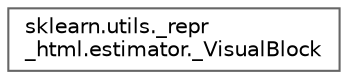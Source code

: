 digraph "Graphical Class Hierarchy"
{
 // LATEX_PDF_SIZE
  bgcolor="transparent";
  edge [fontname=Helvetica,fontsize=10,labelfontname=Helvetica,labelfontsize=10];
  node [fontname=Helvetica,fontsize=10,shape=box,height=0.2,width=0.4];
  rankdir="LR";
  Node0 [id="Node000000",label="sklearn.utils._repr\l_html.estimator._VisualBlock",height=0.2,width=0.4,color="grey40", fillcolor="white", style="filled",URL="$d9/d0e/classsklearn_1_1utils_1_1__repr__html_1_1estimator_1_1__VisualBlock.html",tooltip=" "];
}
